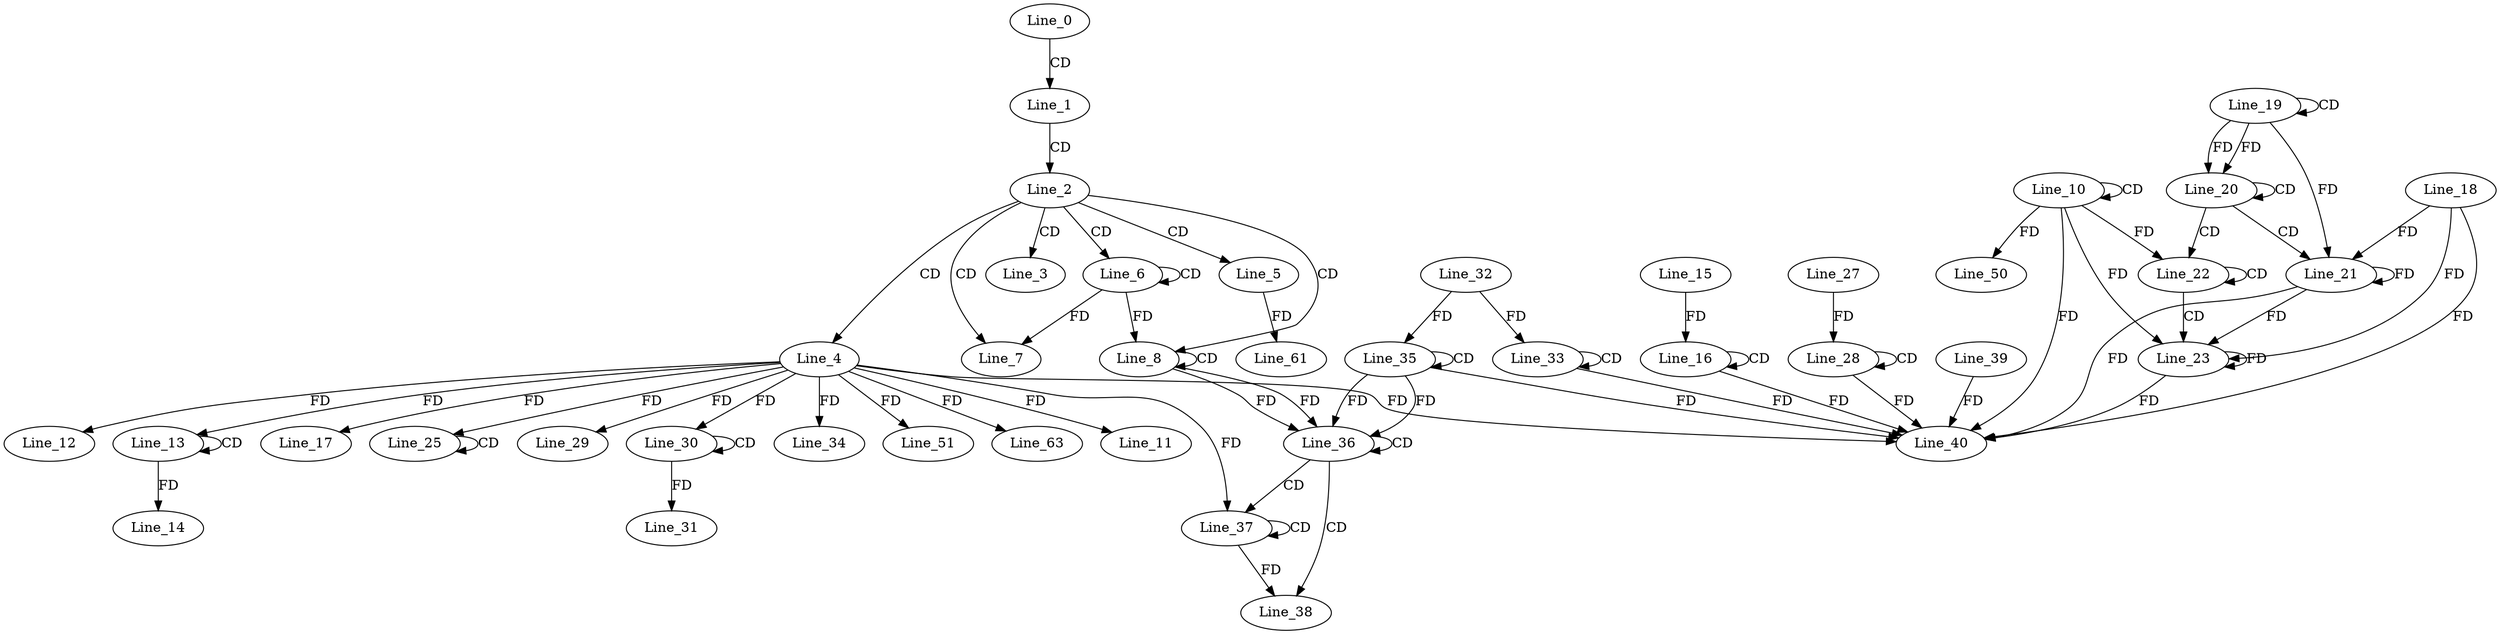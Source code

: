 digraph G {
  Line_0;
  Line_1;
  Line_2;
  Line_3;
  Line_3;
  Line_4;
  Line_5;
  Line_6;
  Line_6;
  Line_7;
  Line_7;
  Line_8;
  Line_8;
  Line_10;
  Line_10;
  Line_11;
  Line_12;
  Line_13;
  Line_13;
  Line_14;
  Line_16;
  Line_16;
  Line_15;
  Line_17;
  Line_19;
  Line_19;
  Line_20;
  Line_20;
  Line_21;
  Line_18;
  Line_21;
  Line_22;
  Line_22;
  Line_22;
  Line_23;
  Line_23;
  Line_23;
  Line_25;
  Line_25;
  Line_28;
  Line_28;
  Line_27;
  Line_29;
  Line_30;
  Line_30;
  Line_31;
  Line_33;
  Line_33;
  Line_32;
  Line_34;
  Line_35;
  Line_35;
  Line_35;
  Line_36;
  Line_36;
  Line_37;
  Line_37;
  Line_38;
  Line_40;
  Line_39;
  Line_50;
  Line_51;
  Line_61;
  Line_63;
  Line_0 -> Line_1 [ label="CD" ];
  Line_1 -> Line_2 [ label="CD" ];
  Line_2 -> Line_3 [ label="CD" ];
  Line_2 -> Line_4 [ label="CD" ];
  Line_2 -> Line_5 [ label="CD" ];
  Line_2 -> Line_6 [ label="CD" ];
  Line_6 -> Line_6 [ label="CD" ];
  Line_2 -> Line_7 [ label="CD" ];
  Line_6 -> Line_7 [ label="FD" ];
  Line_2 -> Line_8 [ label="CD" ];
  Line_8 -> Line_8 [ label="CD" ];
  Line_6 -> Line_8 [ label="FD" ];
  Line_10 -> Line_10 [ label="CD" ];
  Line_4 -> Line_11 [ label="FD" ];
  Line_4 -> Line_12 [ label="FD" ];
  Line_13 -> Line_13 [ label="CD" ];
  Line_4 -> Line_13 [ label="FD" ];
  Line_13 -> Line_14 [ label="FD" ];
  Line_16 -> Line_16 [ label="CD" ];
  Line_15 -> Line_16 [ label="FD" ];
  Line_4 -> Line_17 [ label="FD" ];
  Line_19 -> Line_19 [ label="CD" ];
  Line_19 -> Line_20 [ label="FD" ];
  Line_20 -> Line_20 [ label="CD" ];
  Line_19 -> Line_20 [ label="FD" ];
  Line_20 -> Line_21 [ label="CD" ];
  Line_18 -> Line_21 [ label="FD" ];
  Line_21 -> Line_21 [ label="FD" ];
  Line_19 -> Line_21 [ label="FD" ];
  Line_20 -> Line_22 [ label="CD" ];
  Line_22 -> Line_22 [ label="CD" ];
  Line_10 -> Line_22 [ label="FD" ];
  Line_22 -> Line_23 [ label="CD" ];
  Line_18 -> Line_23 [ label="FD" ];
  Line_21 -> Line_23 [ label="FD" ];
  Line_23 -> Line_23 [ label="FD" ];
  Line_10 -> Line_23 [ label="FD" ];
  Line_25 -> Line_25 [ label="CD" ];
  Line_4 -> Line_25 [ label="FD" ];
  Line_28 -> Line_28 [ label="CD" ];
  Line_27 -> Line_28 [ label="FD" ];
  Line_4 -> Line_29 [ label="FD" ];
  Line_30 -> Line_30 [ label="CD" ];
  Line_4 -> Line_30 [ label="FD" ];
  Line_30 -> Line_31 [ label="FD" ];
  Line_33 -> Line_33 [ label="CD" ];
  Line_32 -> Line_33 [ label="FD" ];
  Line_4 -> Line_34 [ label="FD" ];
  Line_35 -> Line_35 [ label="CD" ];
  Line_32 -> Line_35 [ label="FD" ];
  Line_35 -> Line_36 [ label="FD" ];
  Line_8 -> Line_36 [ label="FD" ];
  Line_36 -> Line_36 [ label="CD" ];
  Line_35 -> Line_36 [ label="FD" ];
  Line_8 -> Line_36 [ label="FD" ];
  Line_36 -> Line_37 [ label="CD" ];
  Line_37 -> Line_37 [ label="CD" ];
  Line_4 -> Line_37 [ label="FD" ];
  Line_36 -> Line_38 [ label="CD" ];
  Line_37 -> Line_38 [ label="FD" ];
  Line_16 -> Line_40 [ label="FD" ];
  Line_28 -> Line_40 [ label="FD" ];
  Line_33 -> Line_40 [ label="FD" ];
  Line_35 -> Line_40 [ label="FD" ];
  Line_39 -> Line_40 [ label="FD" ];
  Line_4 -> Line_40 [ label="FD" ];
  Line_18 -> Line_40 [ label="FD" ];
  Line_21 -> Line_40 [ label="FD" ];
  Line_23 -> Line_40 [ label="FD" ];
  Line_10 -> Line_40 [ label="FD" ];
  Line_10 -> Line_50 [ label="FD" ];
  Line_4 -> Line_51 [ label="FD" ];
  Line_5 -> Line_61 [ label="FD" ];
  Line_4 -> Line_63 [ label="FD" ];
}
